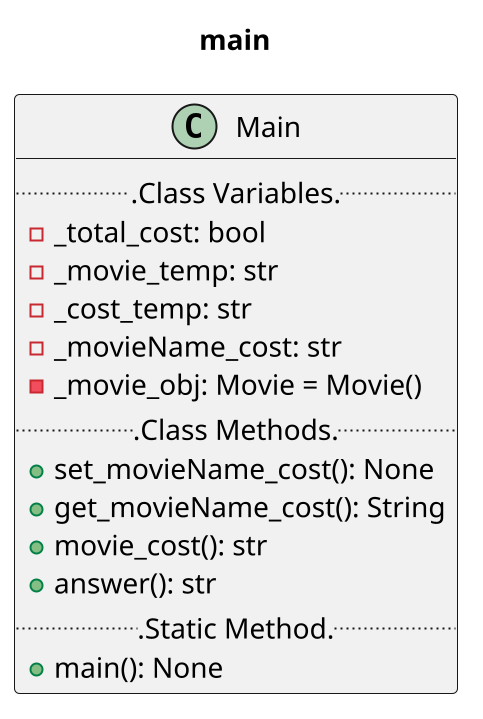 @startuml main
scale 2
title "main"
class Main{
    ...Class Variables...
    -_total_cost: bool
    -_movie_temp: str
    -_cost_temp: str
    -_movieName_cost: str
    -_movie_obj: Movie = Movie()
    ...Class Methods...
    +set_movieName_cost(): None
    +get_movieName_cost(): String
    +movie_cost(): str
    +answer(): str
    ...Static Method...
    +main(): None
}
@enduml